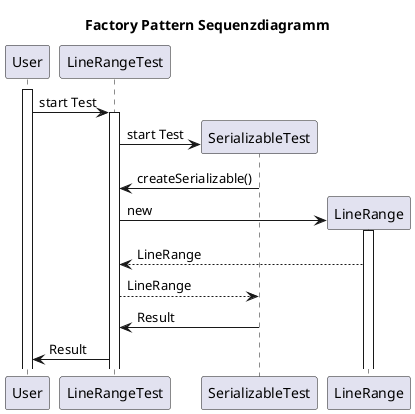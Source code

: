 @startuml

title Factory Pattern Sequenzdiagramm

participant User
activate User

User -> LineRangeTest : start Test
activate LineRangeTest

create SerializableTest
LineRangeTest -> SerializableTest : start Test
SerializableTest -> LineRangeTest : createSerializable()

create LineRange
LineRangeTest -> LineRange : new
activate LineRange
LineRange --> LineRangeTest : LineRange
LineRangeTest --> SerializableTest : LineRange

SerializableTest -> LineRangeTest : Result
LineRangeTest -> User : Result



@enduml